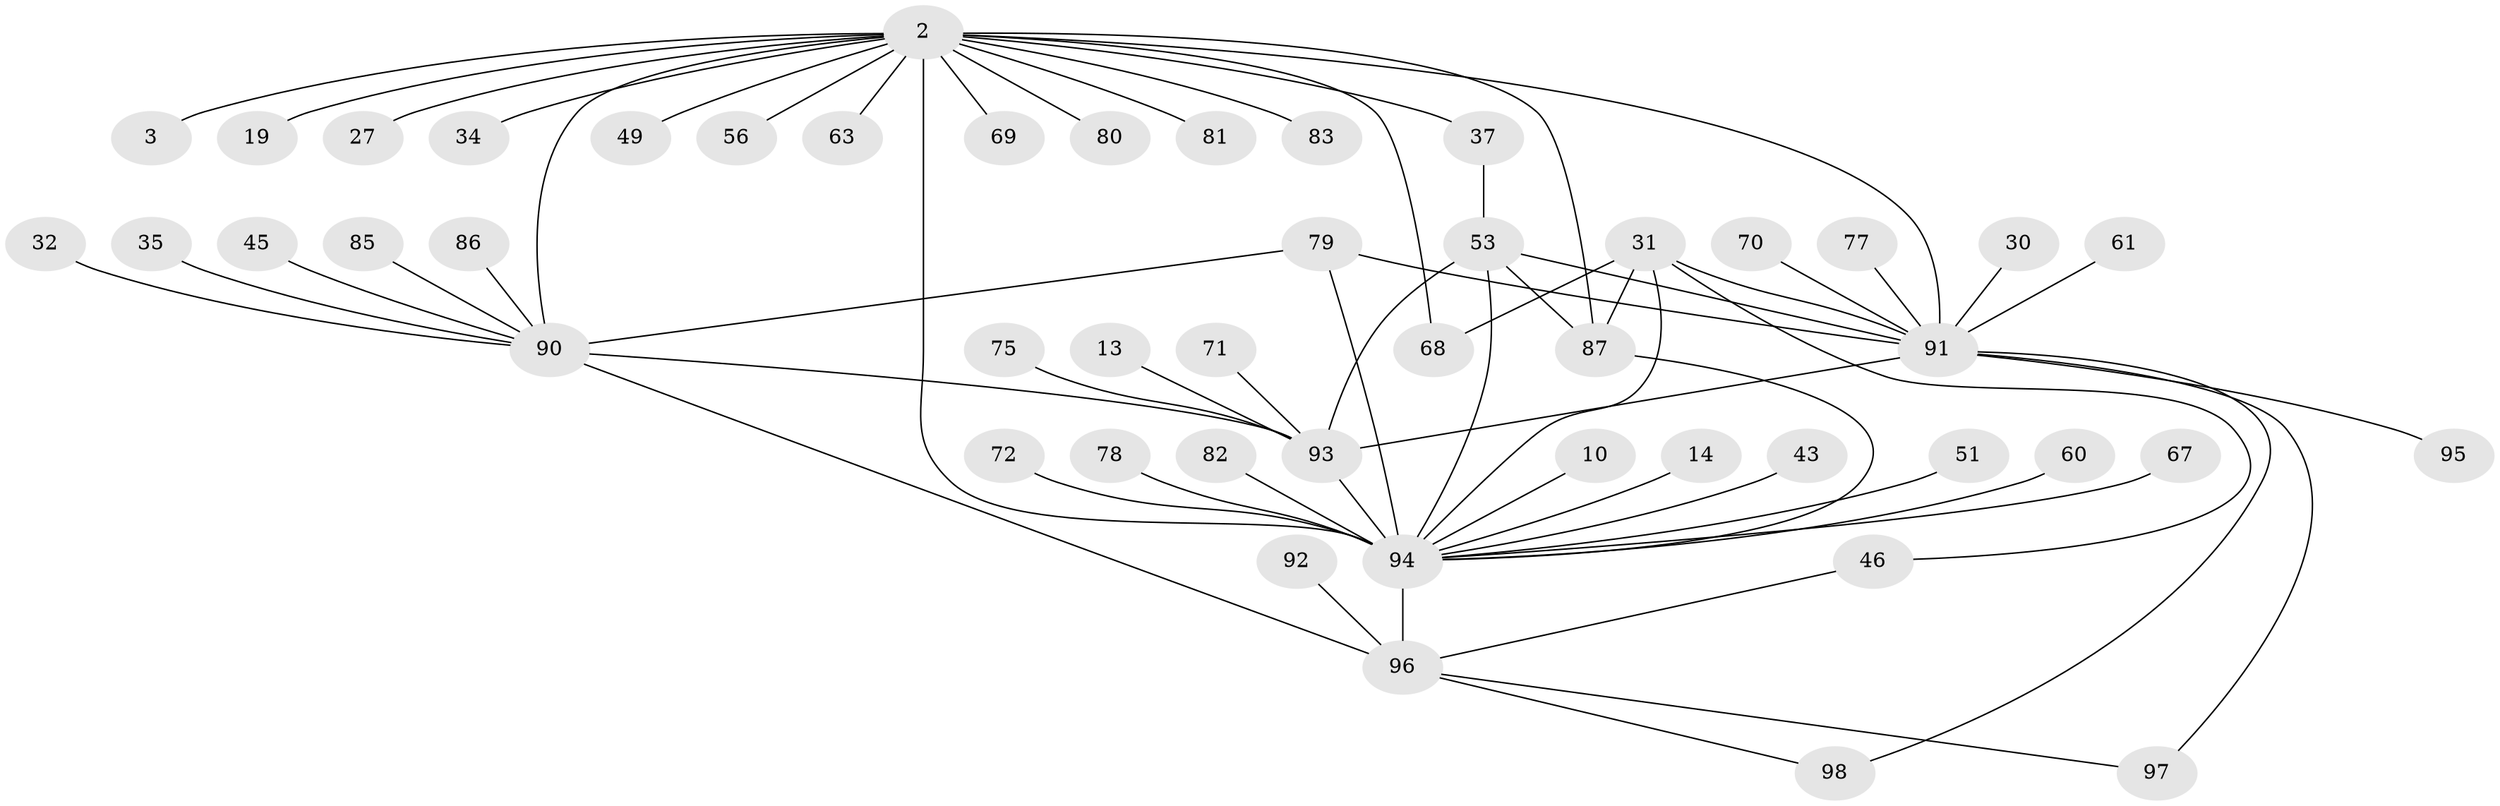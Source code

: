 // original degree distribution, {5: 0.030612244897959183, 40: 0.01020408163265306, 1: 0.41836734693877553, 13: 0.01020408163265306, 9: 0.02040816326530612, 11: 0.02040816326530612, 3: 0.14285714285714285, 2: 0.22448979591836735, 6: 0.04081632653061224, 4: 0.07142857142857142, 7: 0.01020408163265306}
// Generated by graph-tools (version 1.1) at 2025/47/03/09/25 04:47:38]
// undirected, 49 vertices, 64 edges
graph export_dot {
graph [start="1"]
  node [color=gray90,style=filled];
  2;
  3;
  10;
  13;
  14;
  19;
  27 [super="+22"];
  30;
  31 [super="+20"];
  32;
  34;
  35;
  37;
  43;
  45;
  46;
  49;
  51;
  53 [super="+18+50"];
  56;
  60;
  61;
  63;
  67;
  68 [super="+16"];
  69;
  70;
  71;
  72;
  75 [super="+24"];
  77;
  78;
  79 [super="+58"];
  80;
  81 [super="+64"];
  82;
  83;
  85;
  86;
  87 [super="+41+74"];
  90 [super="+15+21"];
  91 [super="+62+73+7+57+55"];
  92;
  93 [super="+9"];
  94 [super="+8+47+76+89"];
  95;
  96 [super="+59"];
  97 [super="+88"];
  98;
  2 -- 3;
  2 -- 19;
  2 -- 34;
  2 -- 37;
  2 -- 49;
  2 -- 56;
  2 -- 63;
  2 -- 69;
  2 -- 80;
  2 -- 83;
  2 -- 90 [weight=4];
  2 -- 94 [weight=9];
  2 -- 68;
  2 -- 91 [weight=6];
  2 -- 27;
  2 -- 81;
  2 -- 87 [weight=2];
  10 -- 94;
  13 -- 93;
  14 -- 94;
  30 -- 91;
  31 -- 68 [weight=2];
  31 -- 46;
  31 -- 94 [weight=2];
  31 -- 91;
  31 -- 87;
  32 -- 90;
  35 -- 90;
  37 -- 53;
  43 -- 94;
  45 -- 90;
  46 -- 96;
  51 -- 94;
  53 -- 93 [weight=2];
  53 -- 94 [weight=3];
  53 -- 91 [weight=3];
  53 -- 87;
  60 -- 94;
  61 -- 91;
  67 -- 94;
  70 -- 91;
  71 -- 93;
  72 -- 94;
  75 -- 93;
  77 -- 91;
  78 -- 94;
  79 -- 90;
  79 -- 91;
  79 -- 94;
  82 -- 94;
  85 -- 90;
  86 -- 90;
  87 -- 94;
  90 -- 96 [weight=2];
  90 -- 93 [weight=2];
  91 -- 93 [weight=2];
  91 -- 95;
  91 -- 98;
  91 -- 97;
  92 -- 96;
  93 -- 94;
  94 -- 96 [weight=2];
  96 -- 98;
  96 -- 97;
}
